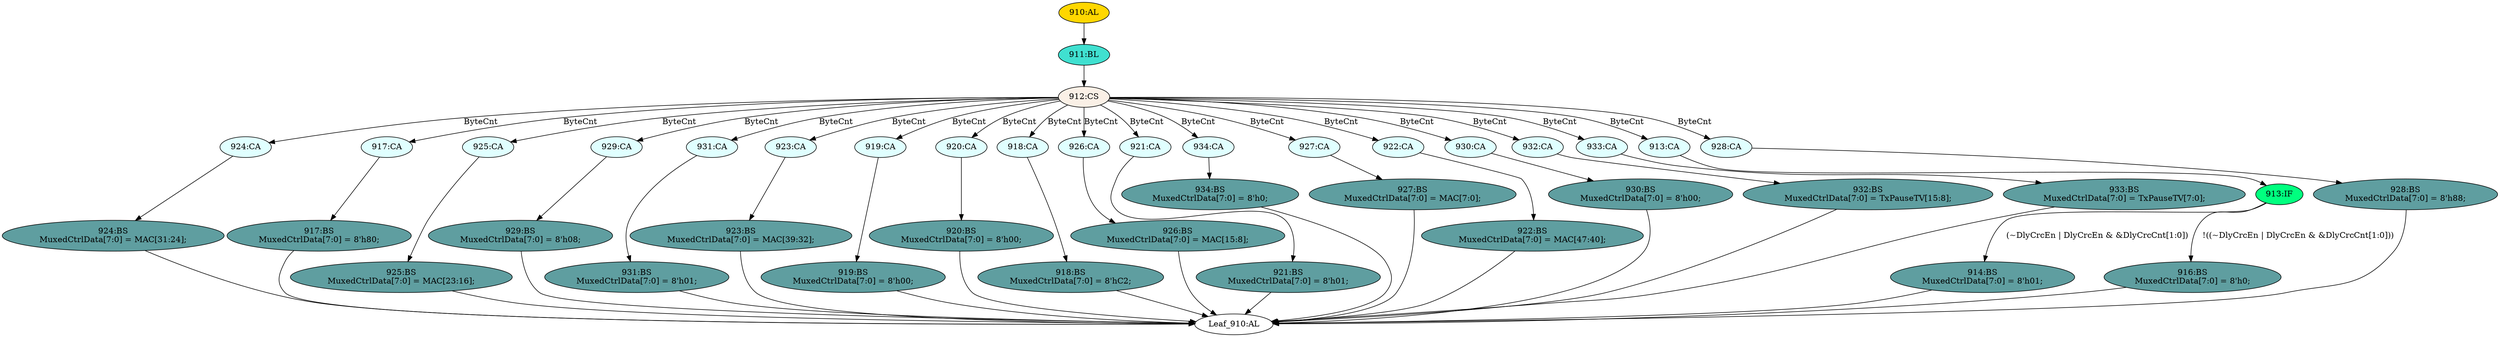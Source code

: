 strict digraph "" {
	node [label="\N"];
	"924:CA"	 [ast="<pyverilog.vparser.ast.Case object at 0x7f83b37b7b90>",
		fillcolor=lightcyan,
		label="924:CA",
		statements="[]",
		style=filled,
		typ=Case];
	"924:BS"	 [ast="<pyverilog.vparser.ast.BlockingSubstitution object at 0x7f83b37b7c10>",
		fillcolor=cadetblue,
		label="924:BS
MuxedCtrlData[7:0] = MAC[31:24];",
		statements="[<pyverilog.vparser.ast.BlockingSubstitution object at 0x7f83b37b7c10>]",
		style=filled,
		typ=BlockingSubstitution];
	"924:CA" -> "924:BS"	 [cond="[]",
		lineno=None];
	"922:BS"	 [ast="<pyverilog.vparser.ast.BlockingSubstitution object at 0x7f83b37b7f50>",
		fillcolor=cadetblue,
		label="922:BS
MuxedCtrlData[7:0] = MAC[47:40];",
		statements="[<pyverilog.vparser.ast.BlockingSubstitution object at 0x7f83b37b7f50>]",
		style=filled,
		typ=BlockingSubstitution];
	"Leaf_910:AL"	 [def_var="['MuxedCtrlData']",
		label="Leaf_910:AL"];
	"922:BS" -> "Leaf_910:AL"	 [cond="[]",
		lineno=None];
	"930:BS"	 [ast="<pyverilog.vparser.ast.BlockingSubstitution object at 0x7f83b37bd2d0>",
		fillcolor=cadetblue,
		label="930:BS
MuxedCtrlData[7:0] = 8'h00;",
		statements="[<pyverilog.vparser.ast.BlockingSubstitution object at 0x7f83b37bd2d0>]",
		style=filled,
		typ=BlockingSubstitution];
	"930:BS" -> "Leaf_910:AL"	 [cond="[]",
		lineno=None];
	"913:IF"	 [ast="<pyverilog.vparser.ast.IfStatement object at 0x7f83b37bd490>",
		fillcolor=springgreen,
		label="913:IF",
		statements="[]",
		style=filled,
		typ=IfStatement];
	"914:BS"	 [ast="<pyverilog.vparser.ast.BlockingSubstitution object at 0x7f83b37bd710>",
		fillcolor=cadetblue,
		label="914:BS
MuxedCtrlData[7:0] = 8'h01;",
		statements="[<pyverilog.vparser.ast.BlockingSubstitution object at 0x7f83b37bd710>]",
		style=filled,
		typ=BlockingSubstitution];
	"913:IF" -> "914:BS"	 [cond="['DlyCrcEn', 'DlyCrcEn', 'DlyCrcCnt']",
		label="(~DlyCrcEn | DlyCrcEn & &DlyCrcCnt[1:0])",
		lineno=913];
	"916:BS"	 [ast="<pyverilog.vparser.ast.BlockingSubstitution object at 0x7f83b37bd4d0>",
		fillcolor=cadetblue,
		label="916:BS
MuxedCtrlData[7:0] = 8'h0;",
		statements="[<pyverilog.vparser.ast.BlockingSubstitution object at 0x7f83b37bd4d0>]",
		style=filled,
		typ=BlockingSubstitution];
	"913:IF" -> "916:BS"	 [cond="['DlyCrcEn', 'DlyCrcEn', 'DlyCrcCnt']",
		label="!((~DlyCrcEn | DlyCrcEn & &DlyCrcCnt[1:0]))",
		lineno=913];
	"917:CA"	 [ast="<pyverilog.vparser.ast.Case object at 0x7f83b37bdbd0>",
		fillcolor=lightcyan,
		label="917:CA",
		statements="[]",
		style=filled,
		typ=Case];
	"917:BS"	 [ast="<pyverilog.vparser.ast.BlockingSubstitution object at 0x7f83b37bdc50>",
		fillcolor=cadetblue,
		label="917:BS
MuxedCtrlData[7:0] = 8'h80;",
		statements="[<pyverilog.vparser.ast.BlockingSubstitution object at 0x7f83b37bdc50>]",
		style=filled,
		typ=BlockingSubstitution];
	"917:CA" -> "917:BS"	 [cond="[]",
		lineno=None];
	"925:CA"	 [ast="<pyverilog.vparser.ast.Case object at 0x7f83b37bde90>",
		fillcolor=lightcyan,
		label="925:CA",
		statements="[]",
		style=filled,
		typ=Case];
	"925:BS"	 [ast="<pyverilog.vparser.ast.BlockingSubstitution object at 0x7f83b37bdf10>",
		fillcolor=cadetblue,
		label="925:BS
MuxedCtrlData[7:0] = MAC[23:16];",
		statements="[<pyverilog.vparser.ast.BlockingSubstitution object at 0x7f83b37bdf10>]",
		style=filled,
		typ=BlockingSubstitution];
	"925:CA" -> "925:BS"	 [cond="[]",
		lineno=None];
	"911:BL"	 [ast="<pyverilog.vparser.ast.Block object at 0x7f83b37cc250>",
		fillcolor=turquoise,
		label="911:BL",
		statements="[]",
		style=filled,
		typ=Block];
	"912:CS"	 [ast="<pyverilog.vparser.ast.CaseStatement object at 0x7f83b37cc290>",
		fillcolor=linen,
		label="912:CS",
		statements="[]",
		style=filled,
		typ=CaseStatement];
	"911:BL" -> "912:CS"	 [cond="[]",
		lineno=None];
	"929:CA"	 [ast="<pyverilog.vparser.ast.Case object at 0x7f83b37d5e90>",
		fillcolor=lightcyan,
		label="929:CA",
		statements="[]",
		style=filled,
		typ=Case];
	"929:BS"	 [ast="<pyverilog.vparser.ast.BlockingSubstitution object at 0x7f83b37d5f10>",
		fillcolor=cadetblue,
		label="929:BS
MuxedCtrlData[7:0] = 8'h08;",
		statements="[<pyverilog.vparser.ast.BlockingSubstitution object at 0x7f83b37d5f10>]",
		style=filled,
		typ=BlockingSubstitution];
	"929:CA" -> "929:BS"	 [cond="[]",
		lineno=None];
	"931:CA"	 [ast="<pyverilog.vparser.ast.Case object at 0x7f83b37de290>",
		fillcolor=lightcyan,
		label="931:CA",
		statements="[]",
		style=filled,
		typ=Case];
	"931:BS"	 [ast="<pyverilog.vparser.ast.BlockingSubstitution object at 0x7f83b37de310>",
		fillcolor=cadetblue,
		label="931:BS
MuxedCtrlData[7:0] = 8'h01;",
		statements="[<pyverilog.vparser.ast.BlockingSubstitution object at 0x7f83b37de310>]",
		style=filled,
		typ=BlockingSubstitution];
	"931:CA" -> "931:BS"	 [cond="[]",
		lineno=None];
	"923:CA"	 [ast="<pyverilog.vparser.ast.Case object at 0x7f83b37d5050>",
		fillcolor=lightcyan,
		label="923:CA",
		statements="[]",
		style=filled,
		typ=Case];
	"923:BS"	 [ast="<pyverilog.vparser.ast.BlockingSubstitution object at 0x7f83b37d50d0>",
		fillcolor=cadetblue,
		label="923:BS
MuxedCtrlData[7:0] = MAC[39:32];",
		statements="[<pyverilog.vparser.ast.BlockingSubstitution object at 0x7f83b37d50d0>]",
		style=filled,
		typ=BlockingSubstitution];
	"923:CA" -> "923:BS"	 [cond="[]",
		lineno=None];
	"914:BS" -> "Leaf_910:AL"	 [cond="[]",
		lineno=None];
	"919:CA"	 [ast="<pyverilog.vparser.ast.Case object at 0x7f83b37cc690>",
		fillcolor=lightcyan,
		label="919:CA",
		statements="[]",
		style=filled,
		typ=Case];
	"919:BS"	 [ast="<pyverilog.vparser.ast.BlockingSubstitution object at 0x7f83b37cc710>",
		fillcolor=cadetblue,
		label="919:BS
MuxedCtrlData[7:0] = 8'h00;",
		statements="[<pyverilog.vparser.ast.BlockingSubstitution object at 0x7f83b37cc710>]",
		style=filled,
		typ=BlockingSubstitution];
	"919:CA" -> "919:BS"	 [cond="[]",
		lineno=None];
	"920:CA"	 [ast="<pyverilog.vparser.ast.Case object at 0x7f83b37cc950>",
		fillcolor=lightcyan,
		label="920:CA",
		statements="[]",
		style=filled,
		typ=Case];
	"920:BS"	 [ast="<pyverilog.vparser.ast.BlockingSubstitution object at 0x7f83b37cc9d0>",
		fillcolor=cadetblue,
		label="920:BS
MuxedCtrlData[7:0] = 8'h00;",
		statements="[<pyverilog.vparser.ast.BlockingSubstitution object at 0x7f83b37cc9d0>]",
		style=filled,
		typ=BlockingSubstitution];
	"920:CA" -> "920:BS"	 [cond="[]",
		lineno=None];
	"931:BS" -> "Leaf_910:AL"	 [cond="[]",
		lineno=None];
	"918:CA"	 [ast="<pyverilog.vparser.ast.Case object at 0x7f83b37cc3d0>",
		fillcolor=lightcyan,
		label="918:CA",
		statements="[]",
		style=filled,
		typ=Case];
	"918:BS"	 [ast="<pyverilog.vparser.ast.BlockingSubstitution object at 0x7f83b37cc450>",
		fillcolor=cadetblue,
		label="918:BS
MuxedCtrlData[7:0] = 8'hC2;",
		statements="[<pyverilog.vparser.ast.BlockingSubstitution object at 0x7f83b37cc450>]",
		style=filled,
		typ=BlockingSubstitution];
	"918:CA" -> "918:BS"	 [cond="[]",
		lineno=None];
	"926:CA"	 [ast="<pyverilog.vparser.ast.Case object at 0x7f83b37d5410>",
		fillcolor=lightcyan,
		label="926:CA",
		statements="[]",
		style=filled,
		typ=Case];
	"926:BS"	 [ast="<pyverilog.vparser.ast.BlockingSubstitution object at 0x7f83b37d5490>",
		fillcolor=cadetblue,
		label="926:BS
MuxedCtrlData[7:0] = MAC[15:8];",
		statements="[<pyverilog.vparser.ast.BlockingSubstitution object at 0x7f83b37d5490>]",
		style=filled,
		typ=BlockingSubstitution];
	"926:CA" -> "926:BS"	 [cond="[]",
		lineno=None];
	"927:BS"	 [ast="<pyverilog.vparser.ast.BlockingSubstitution object at 0x7f83b37d5850>",
		fillcolor=cadetblue,
		label="927:BS
MuxedCtrlData[7:0] = MAC[7:0];",
		statements="[<pyverilog.vparser.ast.BlockingSubstitution object at 0x7f83b37d5850>]",
		style=filled,
		typ=BlockingSubstitution];
	"927:BS" -> "Leaf_910:AL"	 [cond="[]",
		lineno=None];
	"912:CS" -> "924:CA"	 [cond="['ByteCnt']",
		label=ByteCnt,
		lineno=912];
	"912:CS" -> "917:CA"	 [cond="['ByteCnt']",
		label=ByteCnt,
		lineno=912];
	"912:CS" -> "925:CA"	 [cond="['ByteCnt']",
		label=ByteCnt,
		lineno=912];
	"912:CS" -> "929:CA"	 [cond="['ByteCnt']",
		label=ByteCnt,
		lineno=912];
	"912:CS" -> "931:CA"	 [cond="['ByteCnt']",
		label=ByteCnt,
		lineno=912];
	"912:CS" -> "923:CA"	 [cond="['ByteCnt']",
		label=ByteCnt,
		lineno=912];
	"912:CS" -> "919:CA"	 [cond="['ByteCnt']",
		label=ByteCnt,
		lineno=912];
	"912:CS" -> "920:CA"	 [cond="['ByteCnt']",
		label=ByteCnt,
		lineno=912];
	"912:CS" -> "918:CA"	 [cond="['ByteCnt']",
		label=ByteCnt,
		lineno=912];
	"912:CS" -> "926:CA"	 [cond="['ByteCnt']",
		label=ByteCnt,
		lineno=912];
	"921:CA"	 [ast="<pyverilog.vparser.ast.Case object at 0x7f83b37ccc50>",
		fillcolor=lightcyan,
		label="921:CA",
		statements="[]",
		style=filled,
		typ=Case];
	"912:CS" -> "921:CA"	 [cond="['ByteCnt']",
		label=ByteCnt,
		lineno=912];
	"934:CA"	 [ast="<pyverilog.vparser.ast.Case object at 0x7f83b37ded10>",
		fillcolor=lightcyan,
		label="934:CA",
		statements="[]",
		style=filled,
		typ=Case];
	"912:CS" -> "934:CA"	 [cond="['ByteCnt']",
		label=ByteCnt,
		lineno=912];
	"927:CA"	 [ast="<pyverilog.vparser.ast.Case object at 0x7f83b37d57d0>",
		fillcolor=lightcyan,
		label="927:CA",
		statements="[]",
		style=filled,
		typ=Case];
	"912:CS" -> "927:CA"	 [cond="['ByteCnt']",
		label=ByteCnt,
		lineno=912];
	"922:CA"	 [ast="<pyverilog.vparser.ast.Case object at 0x7f83b37ccf50>",
		fillcolor=lightcyan,
		label="922:CA",
		statements="[]",
		style=filled,
		typ=Case];
	"912:CS" -> "922:CA"	 [cond="['ByteCnt']",
		label=ByteCnt,
		lineno=912];
	"930:CA"	 [ast="<pyverilog.vparser.ast.Case object at 0x7f83b37de1d0>",
		fillcolor=lightcyan,
		label="930:CA",
		statements="[]",
		style=filled,
		typ=Case];
	"912:CS" -> "930:CA"	 [cond="['ByteCnt']",
		label=ByteCnt,
		lineno=912];
	"932:CA"	 [ast="<pyverilog.vparser.ast.Case object at 0x7f83b37de590>",
		fillcolor=lightcyan,
		label="932:CA",
		statements="[]",
		style=filled,
		typ=Case];
	"912:CS" -> "932:CA"	 [cond="['ByteCnt']",
		label=ByteCnt,
		lineno=912];
	"933:CA"	 [ast="<pyverilog.vparser.ast.Case object at 0x7f83b37de950>",
		fillcolor=lightcyan,
		label="933:CA",
		statements="[]",
		style=filled,
		typ=Case];
	"912:CS" -> "933:CA"	 [cond="['ByteCnt']",
		label=ByteCnt,
		lineno=912];
	"913:CA"	 [ast="<pyverilog.vparser.ast.Case object at 0x7f83b37cc350>",
		fillcolor=lightcyan,
		label="913:CA",
		statements="[]",
		style=filled,
		typ=Case];
	"912:CS" -> "913:CA"	 [cond="['ByteCnt']",
		label=ByteCnt,
		lineno=912];
	"928:CA"	 [ast="<pyverilog.vparser.ast.Case object at 0x7f83b37d5b90>",
		fillcolor=lightcyan,
		label="928:CA",
		statements="[]",
		style=filled,
		typ=Case];
	"912:CS" -> "928:CA"	 [cond="['ByteCnt']",
		label=ByteCnt,
		lineno=912];
	"932:BS"	 [ast="<pyverilog.vparser.ast.BlockingSubstitution object at 0x7f83b37de610>",
		fillcolor=cadetblue,
		label="932:BS
MuxedCtrlData[7:0] = TxPauseTV[15:8];",
		statements="[<pyverilog.vparser.ast.BlockingSubstitution object at 0x7f83b37de610>]",
		style=filled,
		typ=BlockingSubstitution];
	"932:BS" -> "Leaf_910:AL"	 [cond="[]",
		lineno=None];
	"910:AL"	 [ast="<pyverilog.vparser.ast.Always object at 0x7f83b37e8050>",
		clk_sens=False,
		fillcolor=gold,
		label="910:AL",
		sens="['ByteCnt', 'DlyCrcEn', 'MAC', 'TxPauseTV', 'DlyCrcCnt']",
		statements="[]",
		style=filled,
		typ=Always,
		use_var="['DlyCrcEn', 'TxPauseTV', 'MAC', 'DlyCrcCnt', 'ByteCnt']"];
	"910:AL" -> "911:BL"	 [cond="[]",
		lineno=None];
	"921:BS"	 [ast="<pyverilog.vparser.ast.BlockingSubstitution object at 0x7f83b37cccd0>",
		fillcolor=cadetblue,
		label="921:BS
MuxedCtrlData[7:0] = 8'h01;",
		statements="[<pyverilog.vparser.ast.BlockingSubstitution object at 0x7f83b37cccd0>]",
		style=filled,
		typ=BlockingSubstitution];
	"921:CA" -> "921:BS"	 [cond="[]",
		lineno=None];
	"934:BS"	 [ast="<pyverilog.vparser.ast.BlockingSubstitution object at 0x7f83b37ded50>",
		fillcolor=cadetblue,
		label="934:BS
MuxedCtrlData[7:0] = 8'h0;",
		statements="[<pyverilog.vparser.ast.BlockingSubstitution object at 0x7f83b37ded50>]",
		style=filled,
		typ=BlockingSubstitution];
	"934:CA" -> "934:BS"	 [cond="[]",
		lineno=None];
	"917:BS" -> "Leaf_910:AL"	 [cond="[]",
		lineno=None];
	"929:BS" -> "Leaf_910:AL"	 [cond="[]",
		lineno=None];
	"919:BS" -> "Leaf_910:AL"	 [cond="[]",
		lineno=None];
	"923:BS" -> "Leaf_910:AL"	 [cond="[]",
		lineno=None];
	"918:BS" -> "Leaf_910:AL"	 [cond="[]",
		lineno=None];
	"924:BS" -> "Leaf_910:AL"	 [cond="[]",
		lineno=None];
	"925:BS" -> "Leaf_910:AL"	 [cond="[]",
		lineno=None];
	"928:BS"	 [ast="<pyverilog.vparser.ast.BlockingSubstitution object at 0x7f83b37d5c10>",
		fillcolor=cadetblue,
		label="928:BS
MuxedCtrlData[7:0] = 8'h88;",
		statements="[<pyverilog.vparser.ast.BlockingSubstitution object at 0x7f83b37d5c10>]",
		style=filled,
		typ=BlockingSubstitution];
	"928:BS" -> "Leaf_910:AL"	 [cond="[]",
		lineno=None];
	"927:CA" -> "927:BS"	 [cond="[]",
		lineno=None];
	"922:CA" -> "922:BS"	 [cond="[]",
		lineno=None];
	"930:CA" -> "930:BS"	 [cond="[]",
		lineno=None];
	"932:CA" -> "932:BS"	 [cond="[]",
		lineno=None];
	"916:BS" -> "Leaf_910:AL"	 [cond="[]",
		lineno=None];
	"933:BS"	 [ast="<pyverilog.vparser.ast.BlockingSubstitution object at 0x7f83b37de9d0>",
		fillcolor=cadetblue,
		label="933:BS
MuxedCtrlData[7:0] = TxPauseTV[7:0];",
		statements="[<pyverilog.vparser.ast.BlockingSubstitution object at 0x7f83b37de9d0>]",
		style=filled,
		typ=BlockingSubstitution];
	"933:CA" -> "933:BS"	 [cond="[]",
		lineno=None];
	"933:BS" -> "Leaf_910:AL"	 [cond="[]",
		lineno=None];
	"913:CA" -> "913:IF"	 [cond="[]",
		lineno=None];
	"934:BS" -> "Leaf_910:AL"	 [cond="[]",
		lineno=None];
	"921:BS" -> "Leaf_910:AL"	 [cond="[]",
		lineno=None];
	"928:CA" -> "928:BS"	 [cond="[]",
		lineno=None];
	"926:BS" -> "Leaf_910:AL"	 [cond="[]",
		lineno=None];
	"920:BS" -> "Leaf_910:AL"	 [cond="[]",
		lineno=None];
}
